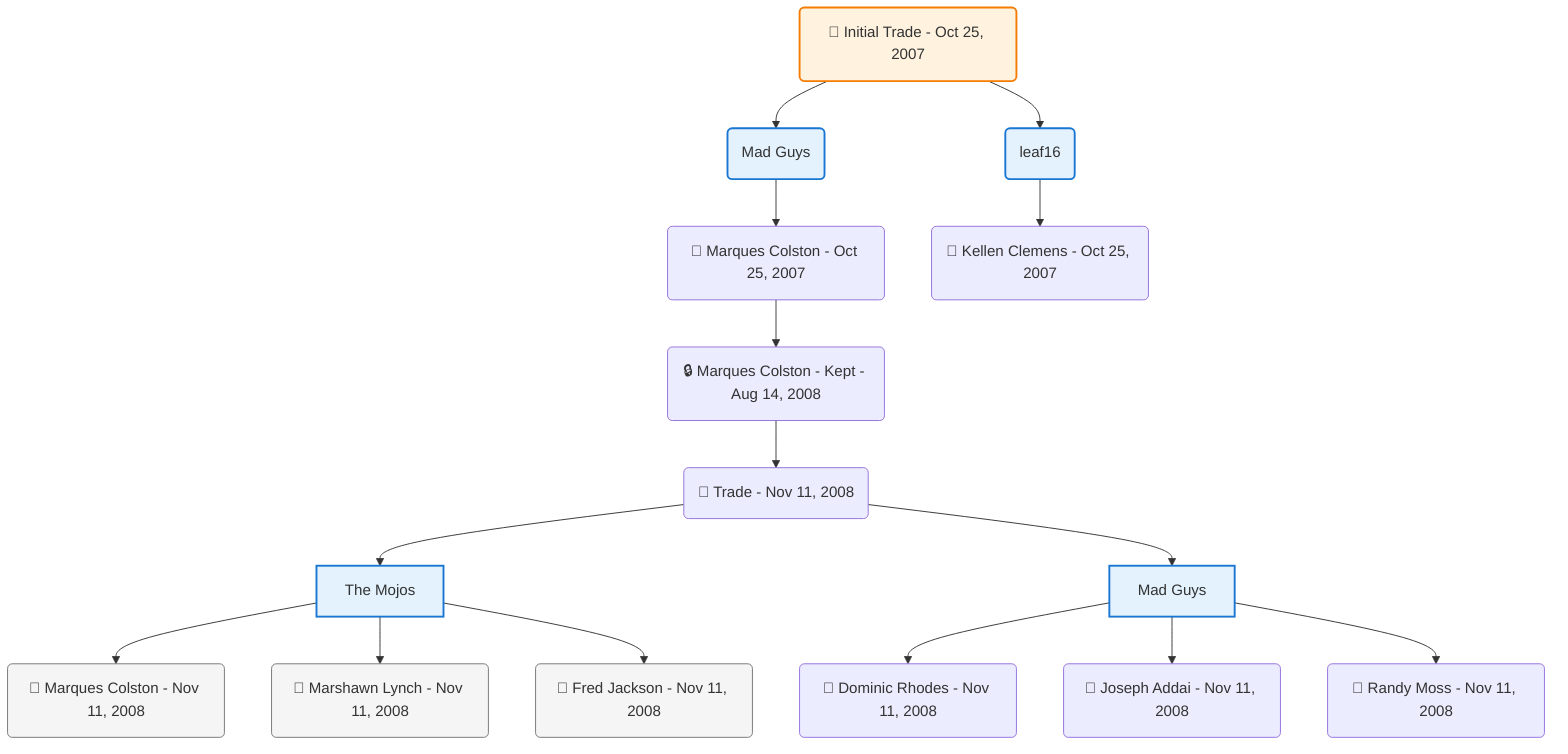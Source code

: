 flowchart TD

    TRADE_MAIN("🔄 Initial Trade - Oct 25, 2007")
    TEAM_1("Mad Guys")
    TEAM_2("leaf16")
    NODE_072bafad-ad82-48ec-b6c9-e109477d5b8a("🔄 Marques Colston - Oct 25, 2007")
    NODE_d35f6242-a3bb-4ccf-a69a-da7f46b2da24("🔒 Marques Colston - Kept - Aug 14, 2008")
    TRADE_6798db21-367e-4650-aecc-0e1c95d218c9_3("🔄 Trade - Nov 11, 2008")
    TEAM_bbe2d0ad-54cf-4c22-be82-b2a5f262a157_4["The Mojos"]
    NODE_bae7b97b-9cd3-465f-96e8-dccd9024c915("🔄 Marques Colston - Nov 11, 2008")
    NODE_9f1b91c7-3766-403e-a565-1e431d45c342("🔄 Marshawn Lynch - Nov 11, 2008")
    NODE_0e11436e-f6b8-4944-83b9-a01495af4281("🔄 Fred Jackson - Nov 11, 2008")
    TEAM_f5908944-6efd-40eb-af54-6c53004e0e2f_5["Mad Guys"]
    NODE_b8ffbf1c-7a5f-46fa-a1d3-1191d35db114("🔄 Dominic Rhodes - Nov 11, 2008")
    NODE_ad03f81a-4fb3-4ddd-af19-16136dca43ea("🔄 Joseph Addai - Nov 11, 2008")
    NODE_3fce7705-dd16-41d8-832f-99c179faf58b("🔄 Randy Moss - Nov 11, 2008")
    NODE_cab12902-399d-4859-a4ae-fc1259fe9c05("🔄 Kellen Clemens - Oct 25, 2007")

    TRADE_MAIN --> TEAM_1
    TRADE_MAIN --> TEAM_2
    TEAM_1 --> NODE_072bafad-ad82-48ec-b6c9-e109477d5b8a
    NODE_072bafad-ad82-48ec-b6c9-e109477d5b8a --> NODE_d35f6242-a3bb-4ccf-a69a-da7f46b2da24
    NODE_d35f6242-a3bb-4ccf-a69a-da7f46b2da24 --> TRADE_6798db21-367e-4650-aecc-0e1c95d218c9_3
    TRADE_6798db21-367e-4650-aecc-0e1c95d218c9_3 --> TEAM_bbe2d0ad-54cf-4c22-be82-b2a5f262a157_4
    TEAM_bbe2d0ad-54cf-4c22-be82-b2a5f262a157_4 --> NODE_bae7b97b-9cd3-465f-96e8-dccd9024c915
    TEAM_bbe2d0ad-54cf-4c22-be82-b2a5f262a157_4 --> NODE_9f1b91c7-3766-403e-a565-1e431d45c342
    TEAM_bbe2d0ad-54cf-4c22-be82-b2a5f262a157_4 --> NODE_0e11436e-f6b8-4944-83b9-a01495af4281
    TRADE_6798db21-367e-4650-aecc-0e1c95d218c9_3 --> TEAM_f5908944-6efd-40eb-af54-6c53004e0e2f_5
    TEAM_f5908944-6efd-40eb-af54-6c53004e0e2f_5 --> NODE_b8ffbf1c-7a5f-46fa-a1d3-1191d35db114
    TEAM_f5908944-6efd-40eb-af54-6c53004e0e2f_5 --> NODE_ad03f81a-4fb3-4ddd-af19-16136dca43ea
    TEAM_f5908944-6efd-40eb-af54-6c53004e0e2f_5 --> NODE_3fce7705-dd16-41d8-832f-99c179faf58b
    TEAM_2 --> NODE_cab12902-399d-4859-a4ae-fc1259fe9c05

    %% Node styling
    classDef teamNode fill:#e3f2fd,stroke:#1976d2,stroke-width:2px
    classDef tradeNode fill:#fff3e0,stroke:#f57c00,stroke-width:2px
    classDef playerNode fill:#f3e5f5,stroke:#7b1fa2,stroke-width:1px
    classDef nonRootPlayerNode fill:#f5f5f5,stroke:#757575,stroke-width:1px
    classDef endNode fill:#ffebee,stroke:#c62828,stroke-width:2px
    classDef waiverNode fill:#e8f5e8,stroke:#388e3c,stroke-width:2px
    classDef championshipNode fill:#fff9c4,stroke:#f57f17,stroke-width:3px

    class TEAM_1,TEAM_2,TEAM_bbe2d0ad-54cf-4c22-be82-b2a5f262a157_4,TEAM_f5908944-6efd-40eb-af54-6c53004e0e2f_5 teamNode
    class NODE_bae7b97b-9cd3-465f-96e8-dccd9024c915,NODE_9f1b91c7-3766-403e-a565-1e431d45c342,NODE_0e11436e-f6b8-4944-83b9-a01495af4281 nonRootPlayerNode
    class TRADE_MAIN tradeNode